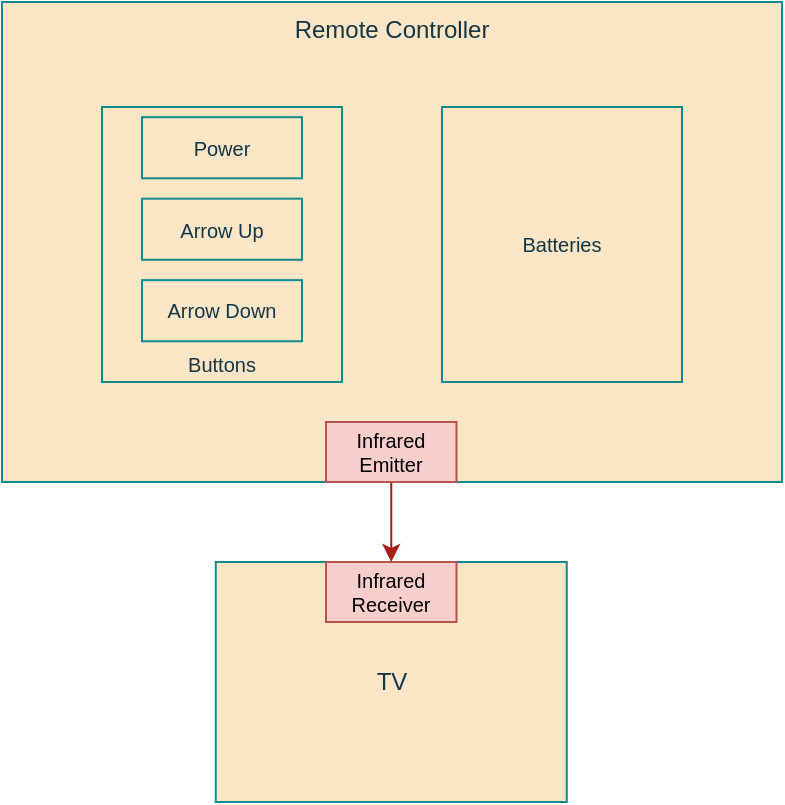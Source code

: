 <mxfile version="15.5.1" type="device" pages="3"><diagram id="05Bp0D4GRCJrYXjCmGXr" name="ProbStatement1"><mxGraphModel dx="666" dy="764" grid="1" gridSize="10" guides="1" tooltips="1" connect="1" arrows="1" fold="1" page="1" pageScale="1" pageWidth="850" pageHeight="1100" background="none" math="0" shadow="0"><root><mxCell id="0"/><mxCell id="1" parent="0"/><mxCell id="lJi6ZSrI3yDeaa3ufjKs-1" value="TV" style="rounded=0;whiteSpace=wrap;html=1;fillColor=#FAE5C7;strokeColor=#0F8B8D;fontColor=#143642;" parent="1" vertex="1"><mxGeometry x="336.88" y="500" width="175.5" height="120" as="geometry"/></mxCell><mxCell id="lJi6ZSrI3yDeaa3ufjKs-2" value="Remote Controller" style="rounded=0;whiteSpace=wrap;html=1;verticalAlign=top;fillColor=#FAE5C7;strokeColor=#0F8B8D;fontColor=#143642;" parent="1" vertex="1"><mxGeometry x="230" y="220" width="390" height="240" as="geometry"/></mxCell><mxCell id="lJi6ZSrI3yDeaa3ufjKs-5" value="Infrared Receiver" style="text;html=1;align=center;verticalAlign=middle;whiteSpace=wrap;rounded=0;fontSize=10;fillColor=#f8cecc;strokeColor=#b85450;" parent="1" vertex="1"><mxGeometry x="392" y="500" width="65.25" height="30" as="geometry"/></mxCell><mxCell id="lJi6ZSrI3yDeaa3ufjKs-17" style="edgeStyle=orthogonalEdgeStyle;curved=0;rounded=1;sketch=0;orthogonalLoop=1;jettySize=auto;html=1;exitX=0.5;exitY=1;exitDx=0;exitDy=0;entryX=0.5;entryY=0;entryDx=0;entryDy=0;fontColor=#143642;strokeColor=#A8201A;fillColor=#FAE5C7;" parent="1" source="lJi6ZSrI3yDeaa3ufjKs-7" target="lJi6ZSrI3yDeaa3ufjKs-5" edge="1"><mxGeometry relative="1" as="geometry"/></mxCell><mxCell id="lJi6ZSrI3yDeaa3ufjKs-7" value="Infrared Emitter" style="text;html=1;align=center;verticalAlign=middle;whiteSpace=wrap;rounded=0;fontSize=10;fillColor=#f8cecc;strokeColor=#b85450;" parent="1" vertex="1"><mxGeometry x="392" y="430" width="65.25" height="30" as="geometry"/></mxCell><mxCell id="lJi6ZSrI3yDeaa3ufjKs-13" value="Batteries" style="rounded=0;whiteSpace=wrap;html=1;fontSize=10;strokeColor=#0F8B8D;verticalAlign=middle;fillColor=#FAE5C7;fontColor=#143642;" parent="1" vertex="1"><mxGeometry x="450" y="272.5" width="120" height="137.5" as="geometry"/></mxCell><mxCell id="lJi6ZSrI3yDeaa3ufjKs-14" value="" style="group;fontColor=#143642;" parent="1" vertex="1" connectable="0"><mxGeometry x="280" y="272.5" width="120" height="137.5" as="geometry"/></mxCell><mxCell id="lJi6ZSrI3yDeaa3ufjKs-12" value="Buttons" style="rounded=0;whiteSpace=wrap;html=1;fontSize=10;strokeColor=#0F8B8D;verticalAlign=bottom;fillColor=#FAE5C7;fontColor=#143642;" parent="lJi6ZSrI3yDeaa3ufjKs-14" vertex="1"><mxGeometry width="120" height="137.5" as="geometry"/></mxCell><mxCell id="lJi6ZSrI3yDeaa3ufjKs-9" value="Power" style="rounded=0;whiteSpace=wrap;html=1;fontSize=10;strokeColor=#0F8B8D;fillColor=#FAE5C7;fontColor=#143642;" parent="lJi6ZSrI3yDeaa3ufjKs-14" vertex="1"><mxGeometry x="20" y="5.093" width="80" height="30.556" as="geometry"/></mxCell><mxCell id="lJi6ZSrI3yDeaa3ufjKs-10" value="Arrow Up" style="rounded=0;whiteSpace=wrap;html=1;fontSize=10;strokeColor=#0F8B8D;fillColor=#FAE5C7;fontColor=#143642;" parent="lJi6ZSrI3yDeaa3ufjKs-14" vertex="1"><mxGeometry x="20" y="45.833" width="80" height="30.556" as="geometry"/></mxCell><mxCell id="lJi6ZSrI3yDeaa3ufjKs-11" value="Arrow Down" style="rounded=0;whiteSpace=wrap;html=1;fontSize=10;strokeColor=#0F8B8D;fillColor=#FAE5C7;fontColor=#143642;" parent="lJi6ZSrI3yDeaa3ufjKs-14" vertex="1"><mxGeometry x="20" y="86.574" width="80" height="30.556" as="geometry"/></mxCell></root></mxGraphModel></diagram><diagram name="Copy of ProbStatement1" id="0ZOyH11dh2wl0xI-NCS9"><mxGraphModel dx="1097" dy="527" grid="1" gridSize="10" guides="1" tooltips="1" connect="1" arrows="1" fold="1" page="1" pageScale="1" pageWidth="850" pageHeight="1100" background="none" math="0" shadow="0"><root><mxCell id="nJyZ70eVUtAffAkNtAk--0"/><mxCell id="nJyZ70eVUtAffAkNtAk--1" parent="nJyZ70eVUtAffAkNtAk--0"/><mxCell id="nJyZ70eVUtAffAkNtAk--3" value="Remote Controller" style="rounded=0;whiteSpace=wrap;html=1;verticalAlign=top;fillColor=#FAE5C7;strokeColor=#0F8B8D;fontColor=#143642;fontStyle=1" vertex="1" parent="nJyZ70eVUtAffAkNtAk--1"><mxGeometry x="160" y="250" width="430" height="190" as="geometry"/></mxCell><mxCell id="nJyZ70eVUtAffAkNtAk--17" style="edgeStyle=orthogonalEdgeStyle;rounded=0;orthogonalLoop=1;jettySize=auto;html=1;exitX=1;exitY=0.5;exitDx=0;exitDy=0;entryX=0;entryY=0.5;entryDx=0;entryDy=0;" edge="1" parent="nJyZ70eVUtAffAkNtAk--1" source="nJyZ70eVUtAffAkNtAk--7" target="nJyZ70eVUtAffAkNtAk--14"><mxGeometry relative="1" as="geometry"/></mxCell><mxCell id="nJyZ70eVUtAffAkNtAk--7" value="Controller" style="rounded=0;whiteSpace=wrap;html=1;fontSize=10;strokeColor=#0F8B8D;verticalAlign=middle;fillColor=#FAE5C7;fontColor=#143642;fontStyle=1" vertex="1" parent="nJyZ70eVUtAffAkNtAk--1"><mxGeometry x="335" y="310.62" width="80" height="78.75" as="geometry"/></mxCell><mxCell id="nJyZ70eVUtAffAkNtAk--8" value="" style="group;fontColor=#143642;" vertex="1" connectable="0" parent="nJyZ70eVUtAffAkNtAk--1"><mxGeometry x="177.25" y="281.25" width="120" height="137.5" as="geometry"/></mxCell><mxCell id="nJyZ70eVUtAffAkNtAk--9" value="&lt;b&gt;Sensors&lt;/b&gt;" style="rounded=0;whiteSpace=wrap;html=1;fontSize=10;strokeColor=#0F8B8D;verticalAlign=bottom;fillColor=#FAE5C7;fontColor=#143642;" vertex="1" parent="nJyZ70eVUtAffAkNtAk--8"><mxGeometry width="120" height="137.5" as="geometry"/></mxCell><mxCell id="nJyZ70eVUtAffAkNtAk--10" value="Power Button" style="rounded=0;whiteSpace=wrap;html=1;fontSize=10;strokeColor=#0F8B8D;fillColor=#FAE5C7;fontColor=#143642;" vertex="1" parent="nJyZ70eVUtAffAkNtAk--8"><mxGeometry x="15" y="5.09" width="90" height="30.56" as="geometry"/></mxCell><mxCell id="nJyZ70eVUtAffAkNtAk--11" value="Scroll Up Button" style="rounded=0;whiteSpace=wrap;html=1;fontSize=10;strokeColor=#0F8B8D;fillColor=#FAE5C7;fontColor=#143642;" vertex="1" parent="nJyZ70eVUtAffAkNtAk--8"><mxGeometry x="15" y="45.83" width="90" height="30.56" as="geometry"/></mxCell><mxCell id="nJyZ70eVUtAffAkNtAk--12" value="Scroll Down Button" style="rounded=0;whiteSpace=wrap;html=1;fontSize=10;strokeColor=#0F8B8D;fillColor=#FAE5C7;fontColor=#143642;" vertex="1" parent="nJyZ70eVUtAffAkNtAk--8"><mxGeometry x="15" y="86.57" width="90" height="30.56" as="geometry"/></mxCell><mxCell id="nJyZ70eVUtAffAkNtAk--14" value="&lt;b&gt;Actuator&lt;/b&gt;" style="rounded=0;whiteSpace=wrap;html=1;fontSize=10;strokeColor=#0F8B8D;verticalAlign=bottom;fillColor=#FAE5C7;fontColor=#143642;" vertex="1" parent="nJyZ70eVUtAffAkNtAk--1"><mxGeometry x="460" y="281.25" width="120" height="137.5" as="geometry"/></mxCell><mxCell id="nJyZ70eVUtAffAkNtAk--15" value="Infrared Emitter" style="rounded=0;whiteSpace=wrap;html=1;fontSize=10;strokeColor=#0F8B8D;fillColor=#FAE5C7;fontColor=#143642;" vertex="1" parent="nJyZ70eVUtAffAkNtAk--1"><mxGeometry x="480" y="334.713" width="80" height="30.556" as="geometry"/></mxCell><mxCell id="nJyZ70eVUtAffAkNtAk--16" style="edgeStyle=orthogonalEdgeStyle;rounded=0;orthogonalLoop=1;jettySize=auto;html=1;exitX=1;exitY=0.5;exitDx=0;exitDy=0;entryX=0;entryY=0.5;entryDx=0;entryDy=0;" edge="1" parent="nJyZ70eVUtAffAkNtAk--1" source="nJyZ70eVUtAffAkNtAk--9" target="nJyZ70eVUtAffAkNtAk--7"><mxGeometry relative="1" as="geometry"/></mxCell></root></mxGraphModel></diagram><diagram name="ProbStatement2" id="C9BQl-Yr_cbM6eL-d9nf"><mxGraphModel dx="459" dy="527" grid="1" gridSize="10" guides="1" tooltips="1" connect="1" arrows="1" fold="1" page="1" pageScale="1" pageWidth="850" pageHeight="1100" background="none" math="0" shadow="0"><root><mxCell id="Qe4xS1OJrp35IrMtnnHV-0"/><mxCell id="Qe4xS1OJrp35IrMtnnHV-1" parent="Qe4xS1OJrp35IrMtnnHV-0"/><mxCell id="Qe4xS1OJrp35IrMtnnHV-2" value="TV" style="rounded=0;whiteSpace=wrap;html=1;fillColor=#FAE5C7;strokeColor=#0F8B8D;fontColor=#143642;" parent="Qe4xS1OJrp35IrMtnnHV-1" vertex="1"><mxGeometry x="364.62" y="370" width="125.38" height="60" as="geometry"/></mxCell><mxCell id="Gx6ebh4QUimX5oIxFBTM-5" style="edgeStyle=orthogonalEdgeStyle;curved=0;rounded=1;sketch=0;orthogonalLoop=1;jettySize=auto;html=1;exitX=0.5;exitY=1;exitDx=0;exitDy=0;entryX=0.5;entryY=0;entryDx=0;entryDy=0;fontColor=#143642;strokeColor=#A8201A;fillColor=#FAE5C7;" parent="Qe4xS1OJrp35IrMtnnHV-1" source="Qe4xS1OJrp35IrMtnnHV-3" target="Qe4xS1OJrp35IrMtnnHV-2" edge="1"><mxGeometry relative="1" as="geometry"/></mxCell><mxCell id="Qe4xS1OJrp35IrMtnnHV-13" style="edgeStyle=orthogonalEdgeStyle;curved=0;rounded=1;sketch=0;orthogonalLoop=1;jettySize=auto;html=1;exitX=0.5;exitY=1;exitDx=0;exitDy=0;entryX=0.5;entryY=0;entryDx=0;entryDy=0;fontColor=#143642;strokeColor=#A8201A;fillColor=#FAE5C7;" parent="Qe4xS1OJrp35IrMtnnHV-1" source="Qe4xS1OJrp35IrMtnnHV-14" target="Qe4xS1OJrp35IrMtnnHV-3" edge="1"><mxGeometry relative="1" as="geometry"/></mxCell><mxCell id="Qe4xS1OJrp35IrMtnnHV-14" value="User" style="rounded=0;whiteSpace=wrap;html=1;sketch=0;fontColor=#143642;strokeColor=#0F8B8D;fillColor=#FAE5C7;" parent="Qe4xS1OJrp35IrMtnnHV-1" vertex="1"><mxGeometry x="364.62" y="120" width="125.38" height="60" as="geometry"/></mxCell><mxCell id="Qe4xS1OJrp35IrMtnnHV-15" value="" style="curved=1;endArrow=classic;html=1;rounded=1;dashed=1;sketch=0;fontColor=#143642;strokeColor=#A8201A;fillColor=#FAE5C7;" parent="Qe4xS1OJrp35IrMtnnHV-1" edge="1"><mxGeometry width="50" height="50" relative="1" as="geometry"><mxPoint x="488" y="310" as="sourcePoint"/><mxPoint x="520" y="260" as="targetPoint"/><Array as="points"><mxPoint x="488" y="280"/><mxPoint x="488" y="260"/></Array></mxGeometry></mxCell><mxCell id="Qe4xS1OJrp35IrMtnnHV-16" value="Lightweight" style="text;html=1;align=left;verticalAlign=middle;resizable=0;points=[];autosize=1;strokeColor=none;fillColor=none;fontColor=#143642;" parent="Qe4xS1OJrp35IrMtnnHV-1" vertex="1"><mxGeometry x="520" y="250" width="80" height="20" as="geometry"/></mxCell><mxCell id="Qe4xS1OJrp35IrMtnnHV-17" value="" style="curved=1;endArrow=classic;html=1;rounded=1;dashed=1;sketch=0;fontColor=#143642;strokeColor=#A8201A;fillColor=#FAE5C7;exitX=0.968;exitY=0.002;exitDx=0;exitDy=0;exitPerimeter=0;" parent="Qe4xS1OJrp35IrMtnnHV-1" edge="1"><mxGeometry width="50" height="50" relative="1" as="geometry"><mxPoint x="478.52" y="310.0" as="sourcePoint"/><mxPoint x="520" y="230" as="targetPoint"/><Array as="points"><mxPoint x="479" y="279.52"/><mxPoint x="479" y="230"/></Array></mxGeometry></mxCell><mxCell id="Qe4xS1OJrp35IrMtnnHV-18" value="Low-Power" style="text;html=1;align=left;verticalAlign=middle;resizable=0;points=[];autosize=1;strokeColor=none;fillColor=none;fontColor=#143642;" parent="Qe4xS1OJrp35IrMtnnHV-1" vertex="1"><mxGeometry x="520" y="220" width="70" height="20" as="geometry"/></mxCell><mxCell id="Qe4xS1OJrp35IrMtnnHV-19" value="Well Built" style="text;html=1;align=left;verticalAlign=middle;resizable=0;points=[];autosize=1;strokeColor=none;fillColor=none;fontColor=#143642;" parent="Qe4xS1OJrp35IrMtnnHV-1" vertex="1"><mxGeometry x="520" y="190" width="70" height="20" as="geometry"/></mxCell><mxCell id="Qe4xS1OJrp35IrMtnnHV-20" value="" style="curved=1;endArrow=classic;html=1;rounded=1;dashed=1;sketch=0;fontColor=#143642;strokeColor=#A8201A;fillColor=#FAE5C7;exitX=0.968;exitY=0.002;exitDx=0;exitDy=0;exitPerimeter=0;" parent="Qe4xS1OJrp35IrMtnnHV-1" edge="1"><mxGeometry width="50" height="50" relative="1" as="geometry"><mxPoint x="470.0" y="310.0" as="sourcePoint"/><mxPoint x="520" y="200" as="targetPoint"/><Array as="points"><mxPoint x="470.48" y="279.52"/><mxPoint x="470" y="200"/></Array></mxGeometry></mxCell><mxCell id="Qe4xS1OJrp35IrMtnnHV-22" value="Low Response Times" style="text;html=1;align=right;verticalAlign=middle;resizable=0;points=[];autosize=1;strokeColor=none;fillColor=none;fontColor=#143642;" parent="Qe4xS1OJrp35IrMtnnHV-1" vertex="1"><mxGeometry x="210" y="250" width="130" height="20" as="geometry"/></mxCell><mxCell id="Gx6ebh4QUimX5oIxFBTM-1" value="Simple Interface" style="text;html=1;align=right;verticalAlign=middle;resizable=0;points=[];autosize=1;strokeColor=none;fillColor=none;fontColor=#143642;" parent="Qe4xS1OJrp35IrMtnnHV-1" vertex="1"><mxGeometry x="240" y="220" width="100" height="20" as="geometry"/></mxCell><mxCell id="Gx6ebh4QUimX5oIxFBTM-3" value="" style="curved=1;endArrow=classic;html=1;rounded=1;dashed=1;sketch=0;fontColor=#143642;strokeColor=#A8201A;fillColor=#FAE5C7;" parent="Qe4xS1OJrp35IrMtnnHV-1" edge="1"><mxGeometry width="50" height="50" relative="1" as="geometry"><mxPoint x="370" y="310" as="sourcePoint"/><mxPoint x="340" y="260" as="targetPoint"/><Array as="points"><mxPoint x="370" y="280"/><mxPoint x="370" y="260"/></Array></mxGeometry></mxCell><mxCell id="Gx6ebh4QUimX5oIxFBTM-4" value="" style="curved=1;endArrow=classic;html=1;rounded=1;dashed=1;sketch=0;fontColor=#143642;strokeColor=#A8201A;fillColor=#FAE5C7;exitX=0.968;exitY=0.002;exitDx=0;exitDy=0;exitPerimeter=0;" parent="Qe4xS1OJrp35IrMtnnHV-1" edge="1"><mxGeometry width="50" height="50" relative="1" as="geometry"><mxPoint x="380.0" y="310.0" as="sourcePoint"/><mxPoint x="340" y="230" as="targetPoint"/><Array as="points"><mxPoint x="380.48" y="279.52"/><mxPoint x="380" y="230"/></Array></mxGeometry></mxCell><mxCell id="Qe4xS1OJrp35IrMtnnHV-3" value="Remote Controller" style="rounded=0;whiteSpace=wrap;html=1;verticalAlign=middle;fillColor=#FAE5C7;strokeColor=#0F8B8D;fontColor=#143642;" parent="Qe4xS1OJrp35IrMtnnHV-1" vertex="1"><mxGeometry x="364.62" y="280" width="125.38" height="60" as="geometry"/></mxCell><mxCell id="Gx6ebh4QUimX5oIxFBTM-6" value="Infrared Communication" style="text;html=1;align=center;verticalAlign=middle;resizable=0;points=[];autosize=1;strokeColor=none;fillColor=none;fontColor=#143642;fontSize=8;" parent="Qe4xS1OJrp35IrMtnnHV-1" vertex="1"><mxGeometry x="425" y="344" width="100" height="20" as="geometry"/></mxCell></root></mxGraphModel></diagram></mxfile>